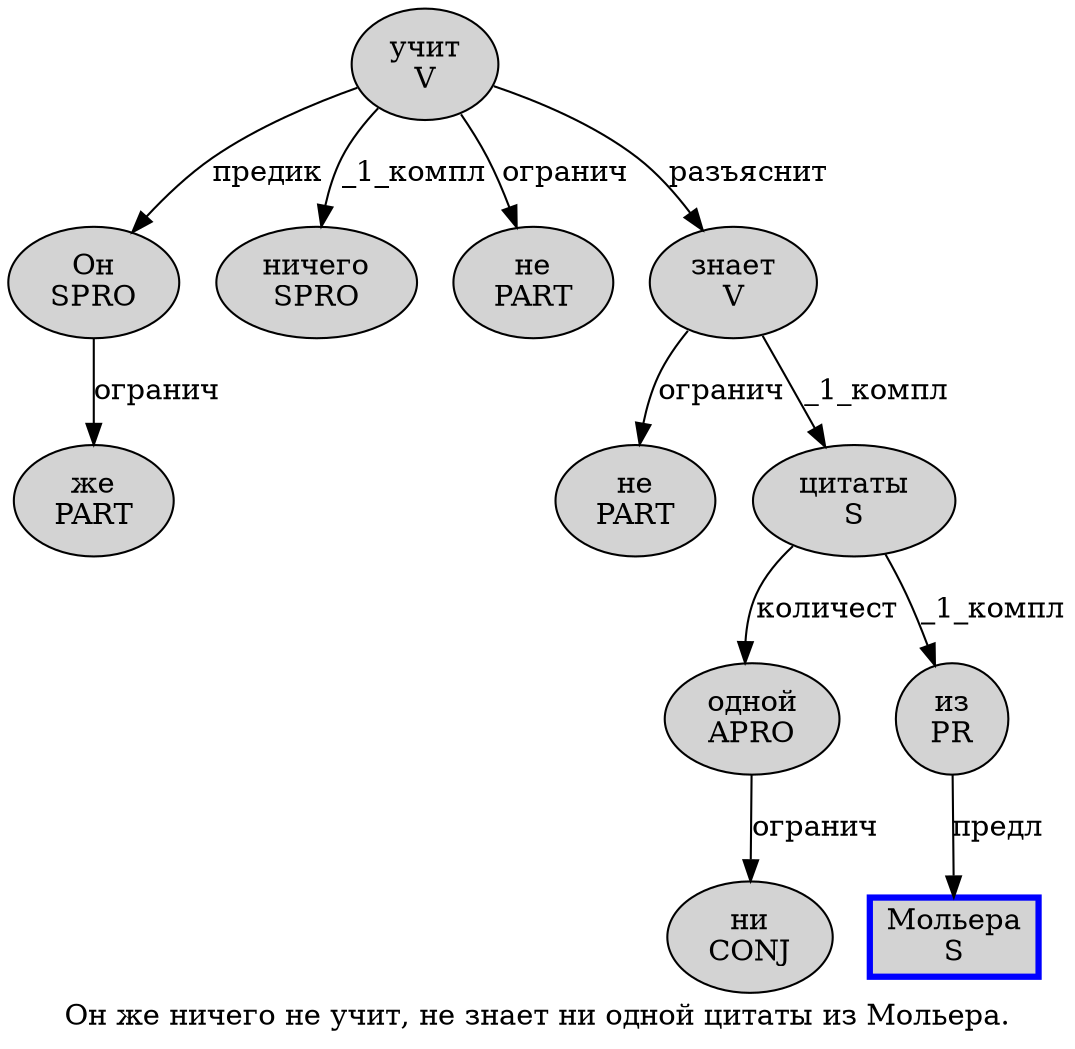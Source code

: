 digraph SENTENCE_301 {
	graph [label="Он же ничего не учит, не знает ни одной цитаты из Мольера."]
	node [style=filled]
		0 [label="Он
SPRO" color="" fillcolor=lightgray penwidth=1 shape=ellipse]
		1 [label="же
PART" color="" fillcolor=lightgray penwidth=1 shape=ellipse]
		2 [label="ничего
SPRO" color="" fillcolor=lightgray penwidth=1 shape=ellipse]
		3 [label="не
PART" color="" fillcolor=lightgray penwidth=1 shape=ellipse]
		4 [label="учит
V" color="" fillcolor=lightgray penwidth=1 shape=ellipse]
		6 [label="не
PART" color="" fillcolor=lightgray penwidth=1 shape=ellipse]
		7 [label="знает
V" color="" fillcolor=lightgray penwidth=1 shape=ellipse]
		8 [label="ни
CONJ" color="" fillcolor=lightgray penwidth=1 shape=ellipse]
		9 [label="одной
APRO" color="" fillcolor=lightgray penwidth=1 shape=ellipse]
		10 [label="цитаты
S" color="" fillcolor=lightgray penwidth=1 shape=ellipse]
		11 [label="из
PR" color="" fillcolor=lightgray penwidth=1 shape=ellipse]
		12 [label="Мольера
S" color=blue fillcolor=lightgray penwidth=3 shape=box]
			9 -> 8 [label="огранич"]
			11 -> 12 [label="предл"]
			4 -> 0 [label="предик"]
			4 -> 2 [label="_1_компл"]
			4 -> 3 [label="огранич"]
			4 -> 7 [label="разъяснит"]
			10 -> 9 [label="количест"]
			10 -> 11 [label="_1_компл"]
			0 -> 1 [label="огранич"]
			7 -> 6 [label="огранич"]
			7 -> 10 [label="_1_компл"]
}